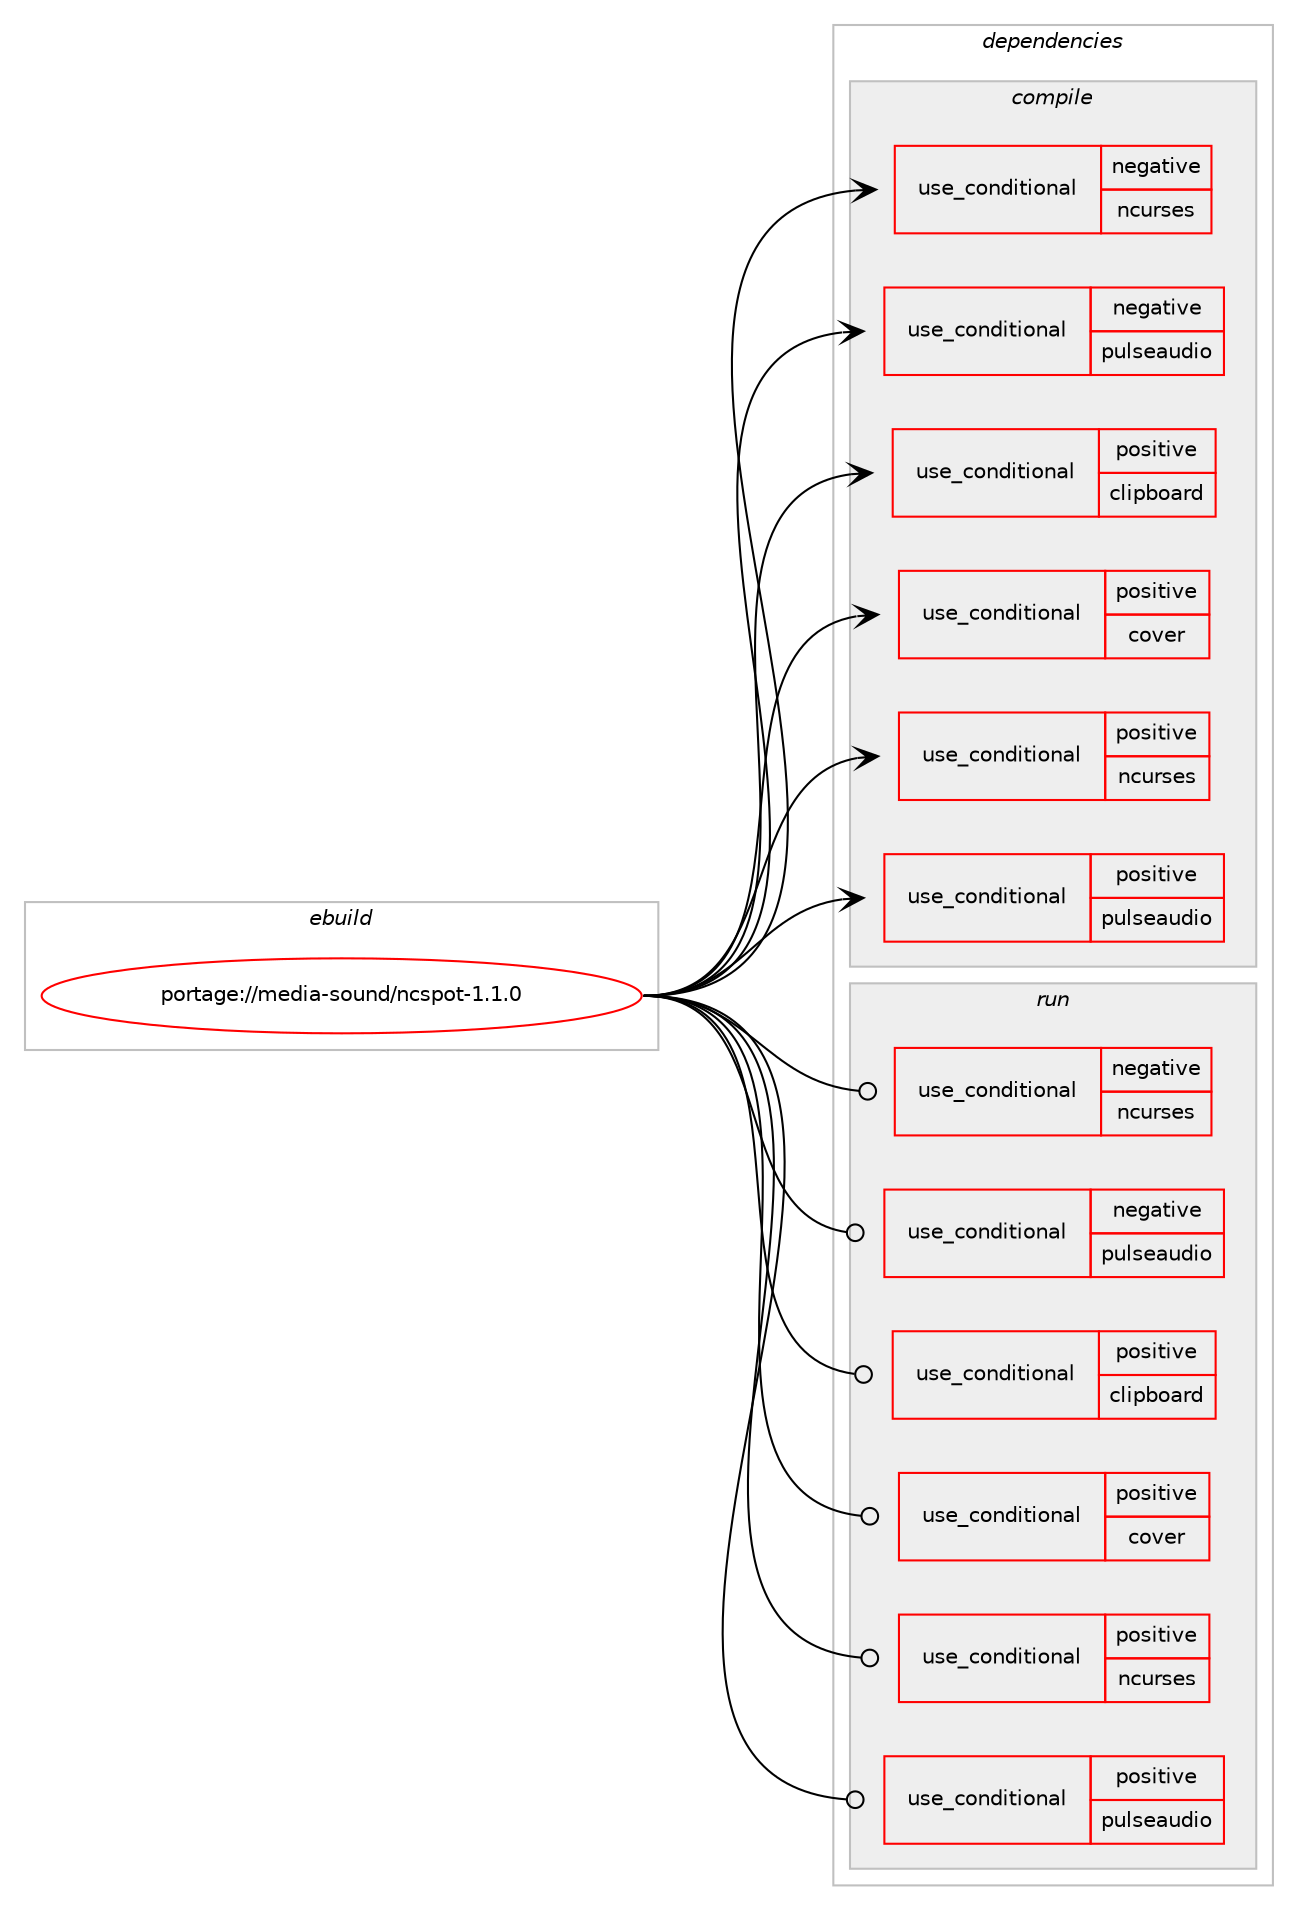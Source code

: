 digraph prolog {

# *************
# Graph options
# *************

newrank=true;
concentrate=true;
compound=true;
graph [rankdir=LR,fontname=Helvetica,fontsize=10,ranksep=1.5];#, ranksep=2.5, nodesep=0.2];
edge  [arrowhead=vee];
node  [fontname=Helvetica,fontsize=10];

# **********
# The ebuild
# **********

subgraph cluster_leftcol {
color=gray;
rank=same;
label=<<i>ebuild</i>>;
id [label="portage://media-sound/ncspot-1.1.0", color=red, width=4, href="../media-sound/ncspot-1.1.0.svg"];
}

# ****************
# The dependencies
# ****************

subgraph cluster_midcol {
color=gray;
label=<<i>dependencies</i>>;
subgraph cluster_compile {
fillcolor="#eeeeee";
style=filled;
label=<<i>compile</i>>;
subgraph cond78961 {
dependency164493 [label=<<TABLE BORDER="0" CELLBORDER="1" CELLSPACING="0" CELLPADDING="4"><TR><TD ROWSPAN="3" CELLPADDING="10">use_conditional</TD></TR><TR><TD>negative</TD></TR><TR><TD>ncurses</TD></TR></TABLE>>, shape=none, color=red];
# *** BEGIN UNKNOWN DEPENDENCY TYPE (TODO) ***
# dependency164493 -> package_dependency(portage://media-sound/ncspot-1.1.0,install,no,sys-libs,ncurses,none,[,,],[],[])
# *** END UNKNOWN DEPENDENCY TYPE (TODO) ***

}
id:e -> dependency164493:w [weight=20,style="solid",arrowhead="vee"];
subgraph cond78962 {
dependency164494 [label=<<TABLE BORDER="0" CELLBORDER="1" CELLSPACING="0" CELLPADDING="4"><TR><TD ROWSPAN="3" CELLPADDING="10">use_conditional</TD></TR><TR><TD>negative</TD></TR><TR><TD>pulseaudio</TD></TR></TABLE>>, shape=none, color=red];
# *** BEGIN UNKNOWN DEPENDENCY TYPE (TODO) ***
# dependency164494 -> package_dependency(portage://media-sound/ncspot-1.1.0,install,no,media-libs,alsa-lib,none,[,,],[],[])
# *** END UNKNOWN DEPENDENCY TYPE (TODO) ***

}
id:e -> dependency164494:w [weight=20,style="solid",arrowhead="vee"];
subgraph cond78963 {
dependency164495 [label=<<TABLE BORDER="0" CELLBORDER="1" CELLSPACING="0" CELLPADDING="4"><TR><TD ROWSPAN="3" CELLPADDING="10">use_conditional</TD></TR><TR><TD>positive</TD></TR><TR><TD>clipboard</TD></TR></TABLE>>, shape=none, color=red];
# *** BEGIN UNKNOWN DEPENDENCY TYPE (TODO) ***
# dependency164495 -> package_dependency(portage://media-sound/ncspot-1.1.0,install,no,x11-libs,libxcb,none,[,,],any_same_slot,[])
# *** END UNKNOWN DEPENDENCY TYPE (TODO) ***

}
id:e -> dependency164495:w [weight=20,style="solid",arrowhead="vee"];
subgraph cond78964 {
dependency164496 [label=<<TABLE BORDER="0" CELLBORDER="1" CELLSPACING="0" CELLPADDING="4"><TR><TD ROWSPAN="3" CELLPADDING="10">use_conditional</TD></TR><TR><TD>positive</TD></TR><TR><TD>cover</TD></TR></TABLE>>, shape=none, color=red];
# *** BEGIN UNKNOWN DEPENDENCY TYPE (TODO) ***
# dependency164496 -> package_dependency(portage://media-sound/ncspot-1.1.0,install,no,media-gfx,ueberzug,none,[,,],[],[])
# *** END UNKNOWN DEPENDENCY TYPE (TODO) ***

}
id:e -> dependency164496:w [weight=20,style="solid",arrowhead="vee"];
subgraph cond78965 {
dependency164497 [label=<<TABLE BORDER="0" CELLBORDER="1" CELLSPACING="0" CELLPADDING="4"><TR><TD ROWSPAN="3" CELLPADDING="10">use_conditional</TD></TR><TR><TD>positive</TD></TR><TR><TD>ncurses</TD></TR></TABLE>>, shape=none, color=red];
# *** BEGIN UNKNOWN DEPENDENCY TYPE (TODO) ***
# dependency164497 -> package_dependency(portage://media-sound/ncspot-1.1.0,install,no,sys-libs,ncurses,none,[,,],any_same_slot,[])
# *** END UNKNOWN DEPENDENCY TYPE (TODO) ***

}
id:e -> dependency164497:w [weight=20,style="solid",arrowhead="vee"];
subgraph cond78966 {
dependency164498 [label=<<TABLE BORDER="0" CELLBORDER="1" CELLSPACING="0" CELLPADDING="4"><TR><TD ROWSPAN="3" CELLPADDING="10">use_conditional</TD></TR><TR><TD>positive</TD></TR><TR><TD>pulseaudio</TD></TR></TABLE>>, shape=none, color=red];
# *** BEGIN UNKNOWN DEPENDENCY TYPE (TODO) ***
# dependency164498 -> package_dependency(portage://media-sound/ncspot-1.1.0,install,no,media-libs,libpulse,none,[,,],[],[])
# *** END UNKNOWN DEPENDENCY TYPE (TODO) ***

}
id:e -> dependency164498:w [weight=20,style="solid",arrowhead="vee"];
# *** BEGIN UNKNOWN DEPENDENCY TYPE (TODO) ***
# id -> package_dependency(portage://media-sound/ncspot-1.1.0,install,no,dev-libs,openssl,none,[,,],any_same_slot,[])
# *** END UNKNOWN DEPENDENCY TYPE (TODO) ***

# *** BEGIN UNKNOWN DEPENDENCY TYPE (TODO) ***
# id -> package_dependency(portage://media-sound/ncspot-1.1.0,install,no,sys-apps,dbus,none,[,,],[],[])
# *** END UNKNOWN DEPENDENCY TYPE (TODO) ***

}
subgraph cluster_compileandrun {
fillcolor="#eeeeee";
style=filled;
label=<<i>compile and run</i>>;
}
subgraph cluster_run {
fillcolor="#eeeeee";
style=filled;
label=<<i>run</i>>;
subgraph cond78967 {
dependency164499 [label=<<TABLE BORDER="0" CELLBORDER="1" CELLSPACING="0" CELLPADDING="4"><TR><TD ROWSPAN="3" CELLPADDING="10">use_conditional</TD></TR><TR><TD>negative</TD></TR><TR><TD>ncurses</TD></TR></TABLE>>, shape=none, color=red];
# *** BEGIN UNKNOWN DEPENDENCY TYPE (TODO) ***
# dependency164499 -> package_dependency(portage://media-sound/ncspot-1.1.0,run,no,sys-libs,ncurses,none,[,,],[],[])
# *** END UNKNOWN DEPENDENCY TYPE (TODO) ***

}
id:e -> dependency164499:w [weight=20,style="solid",arrowhead="odot"];
subgraph cond78968 {
dependency164500 [label=<<TABLE BORDER="0" CELLBORDER="1" CELLSPACING="0" CELLPADDING="4"><TR><TD ROWSPAN="3" CELLPADDING="10">use_conditional</TD></TR><TR><TD>negative</TD></TR><TR><TD>pulseaudio</TD></TR></TABLE>>, shape=none, color=red];
# *** BEGIN UNKNOWN DEPENDENCY TYPE (TODO) ***
# dependency164500 -> package_dependency(portage://media-sound/ncspot-1.1.0,run,no,media-libs,alsa-lib,none,[,,],[],[])
# *** END UNKNOWN DEPENDENCY TYPE (TODO) ***

}
id:e -> dependency164500:w [weight=20,style="solid",arrowhead="odot"];
subgraph cond78969 {
dependency164501 [label=<<TABLE BORDER="0" CELLBORDER="1" CELLSPACING="0" CELLPADDING="4"><TR><TD ROWSPAN="3" CELLPADDING="10">use_conditional</TD></TR><TR><TD>positive</TD></TR><TR><TD>clipboard</TD></TR></TABLE>>, shape=none, color=red];
# *** BEGIN UNKNOWN DEPENDENCY TYPE (TODO) ***
# dependency164501 -> package_dependency(portage://media-sound/ncspot-1.1.0,run,no,x11-libs,libxcb,none,[,,],any_same_slot,[])
# *** END UNKNOWN DEPENDENCY TYPE (TODO) ***

}
id:e -> dependency164501:w [weight=20,style="solid",arrowhead="odot"];
subgraph cond78970 {
dependency164502 [label=<<TABLE BORDER="0" CELLBORDER="1" CELLSPACING="0" CELLPADDING="4"><TR><TD ROWSPAN="3" CELLPADDING="10">use_conditional</TD></TR><TR><TD>positive</TD></TR><TR><TD>cover</TD></TR></TABLE>>, shape=none, color=red];
# *** BEGIN UNKNOWN DEPENDENCY TYPE (TODO) ***
# dependency164502 -> package_dependency(portage://media-sound/ncspot-1.1.0,run,no,media-gfx,ueberzug,none,[,,],[],[])
# *** END UNKNOWN DEPENDENCY TYPE (TODO) ***

}
id:e -> dependency164502:w [weight=20,style="solid",arrowhead="odot"];
subgraph cond78971 {
dependency164503 [label=<<TABLE BORDER="0" CELLBORDER="1" CELLSPACING="0" CELLPADDING="4"><TR><TD ROWSPAN="3" CELLPADDING="10">use_conditional</TD></TR><TR><TD>positive</TD></TR><TR><TD>ncurses</TD></TR></TABLE>>, shape=none, color=red];
# *** BEGIN UNKNOWN DEPENDENCY TYPE (TODO) ***
# dependency164503 -> package_dependency(portage://media-sound/ncspot-1.1.0,run,no,sys-libs,ncurses,none,[,,],any_same_slot,[])
# *** END UNKNOWN DEPENDENCY TYPE (TODO) ***

}
id:e -> dependency164503:w [weight=20,style="solid",arrowhead="odot"];
subgraph cond78972 {
dependency164504 [label=<<TABLE BORDER="0" CELLBORDER="1" CELLSPACING="0" CELLPADDING="4"><TR><TD ROWSPAN="3" CELLPADDING="10">use_conditional</TD></TR><TR><TD>positive</TD></TR><TR><TD>pulseaudio</TD></TR></TABLE>>, shape=none, color=red];
# *** BEGIN UNKNOWN DEPENDENCY TYPE (TODO) ***
# dependency164504 -> package_dependency(portage://media-sound/ncspot-1.1.0,run,no,media-libs,libpulse,none,[,,],[],[])
# *** END UNKNOWN DEPENDENCY TYPE (TODO) ***

}
id:e -> dependency164504:w [weight=20,style="solid",arrowhead="odot"];
# *** BEGIN UNKNOWN DEPENDENCY TYPE (TODO) ***
# id -> package_dependency(portage://media-sound/ncspot-1.1.0,run,no,dev-libs,openssl,none,[,,],any_same_slot,[])
# *** END UNKNOWN DEPENDENCY TYPE (TODO) ***

# *** BEGIN UNKNOWN DEPENDENCY TYPE (TODO) ***
# id -> package_dependency(portage://media-sound/ncspot-1.1.0,run,no,sys-apps,dbus,none,[,,],[],[])
# *** END UNKNOWN DEPENDENCY TYPE (TODO) ***

}
}

# **************
# The candidates
# **************

subgraph cluster_choices {
rank=same;
color=gray;
label=<<i>candidates</i>>;

}

}
